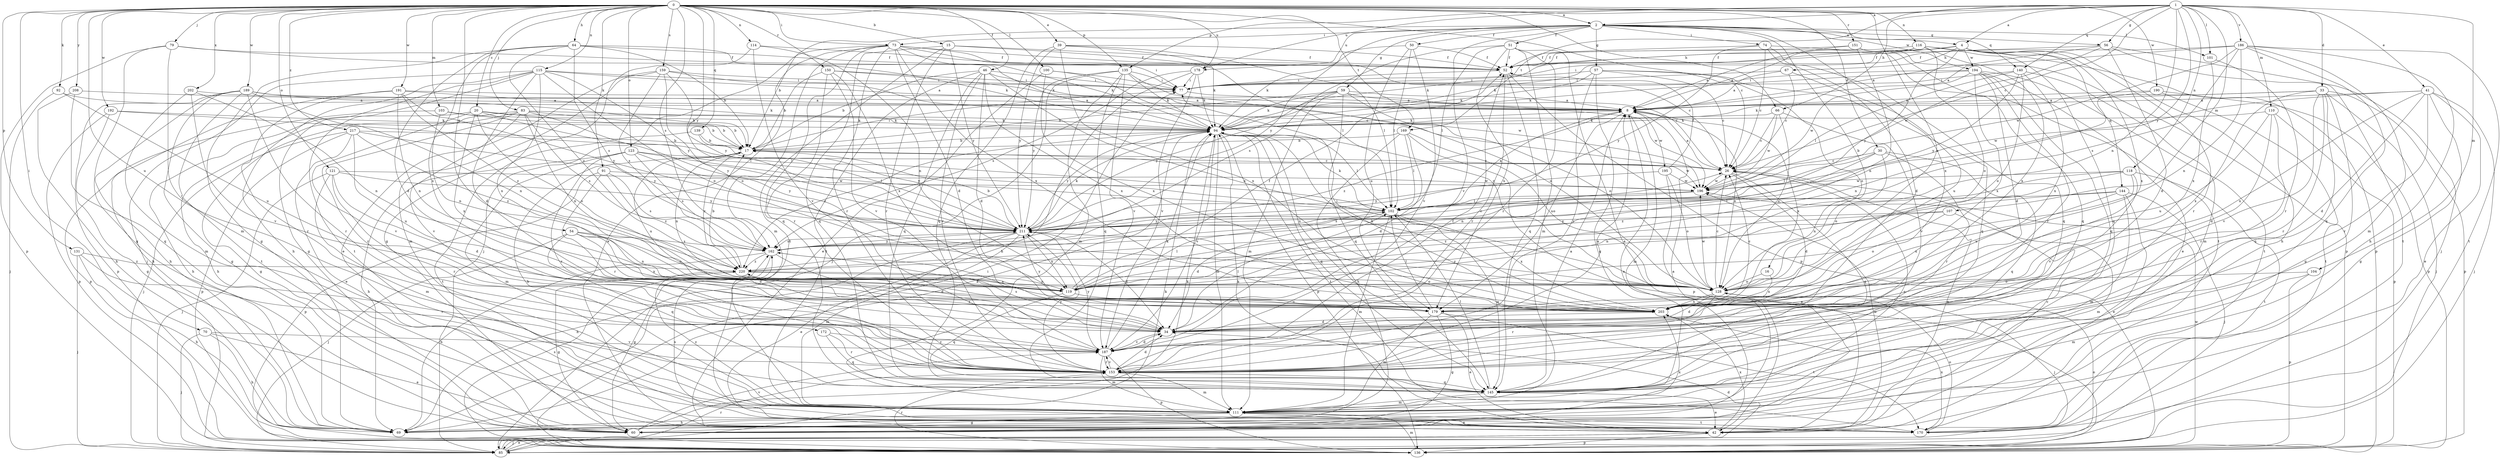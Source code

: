 strict digraph  {
0;
1;
2;
4;
8;
15;
16;
17;
20;
26;
30;
33;
34;
39;
41;
42;
46;
50;
51;
52;
54;
56;
57;
59;
60;
64;
66;
67;
69;
70;
73;
74;
77;
79;
83;
85;
91;
92;
94;
100;
101;
102;
103;
104;
107;
110;
111;
114;
115;
116;
118;
119;
121;
123;
128;
131;
135;
136;
139;
140;
144;
145;
150;
151;
153;
159;
162;
169;
170;
172;
178;
179;
186;
187;
189;
190;
191;
192;
194;
195;
196;
202;
203;
208;
211;
217;
220;
0 -> 2  [label=a];
0 -> 15  [label=b];
0 -> 20  [label=c];
0 -> 26  [label=c];
0 -> 30  [label=d];
0 -> 39  [label=e];
0 -> 46  [label=f];
0 -> 54  [label=g];
0 -> 64  [label=h];
0 -> 66  [label=h];
0 -> 70  [label=i];
0 -> 73  [label=i];
0 -> 79  [label=j];
0 -> 83  [label=j];
0 -> 91  [label=k];
0 -> 92  [label=k];
0 -> 100  [label=l];
0 -> 103  [label=m];
0 -> 114  [label=n];
0 -> 115  [label=n];
0 -> 116  [label=n];
0 -> 121  [label=o];
0 -> 123  [label=o];
0 -> 128  [label=o];
0 -> 131  [label=p];
0 -> 135  [label=p];
0 -> 139  [label=q];
0 -> 150  [label=r];
0 -> 151  [label=r];
0 -> 159  [label=s];
0 -> 162  [label=s];
0 -> 169  [label=t];
0 -> 172  [label=u];
0 -> 178  [label=u];
0 -> 189  [label=w];
0 -> 190  [label=w];
0 -> 191  [label=w];
0 -> 192  [label=w];
0 -> 202  [label=x];
0 -> 208  [label=y];
0 -> 211  [label=y];
0 -> 217  [label=z];
1 -> 2  [label=a];
1 -> 4  [label=a];
1 -> 26  [label=c];
1 -> 33  [label=d];
1 -> 41  [label=e];
1 -> 56  [label=g];
1 -> 66  [label=h];
1 -> 101  [label=l];
1 -> 104  [label=m];
1 -> 107  [label=m];
1 -> 110  [label=m];
1 -> 118  [label=n];
1 -> 119  [label=n];
1 -> 135  [label=p];
1 -> 140  [label=q];
1 -> 169  [label=t];
1 -> 178  [label=u];
1 -> 186  [label=v];
1 -> 211  [label=y];
2 -> 4  [label=a];
2 -> 16  [label=b];
2 -> 17  [label=b];
2 -> 50  [label=f];
2 -> 51  [label=f];
2 -> 56  [label=g];
2 -> 57  [label=g];
2 -> 59  [label=g];
2 -> 73  [label=i];
2 -> 74  [label=i];
2 -> 101  [label=l];
2 -> 140  [label=q];
2 -> 178  [label=u];
2 -> 187  [label=v];
2 -> 194  [label=w];
2 -> 203  [label=x];
2 -> 211  [label=y];
4 -> 52  [label=f];
4 -> 67  [label=h];
4 -> 69  [label=h];
4 -> 77  [label=i];
4 -> 94  [label=k];
4 -> 144  [label=q];
4 -> 153  [label=r];
4 -> 194  [label=w];
4 -> 203  [label=x];
4 -> 211  [label=y];
8 -> 94  [label=k];
8 -> 111  [label=m];
8 -> 128  [label=o];
8 -> 179  [label=u];
8 -> 195  [label=w];
8 -> 203  [label=x];
8 -> 220  [label=z];
15 -> 52  [label=f];
15 -> 102  [label=l];
15 -> 145  [label=q];
15 -> 153  [label=r];
15 -> 170  [label=t];
15 -> 211  [label=y];
16 -> 128  [label=o];
16 -> 203  [label=x];
17 -> 26  [label=c];
17 -> 77  [label=i];
17 -> 119  [label=n];
17 -> 179  [label=u];
17 -> 196  [label=w];
17 -> 220  [label=z];
20 -> 17  [label=b];
20 -> 69  [label=h];
20 -> 94  [label=k];
20 -> 102  [label=l];
20 -> 128  [label=o];
20 -> 187  [label=v];
20 -> 203  [label=x];
26 -> 8  [label=a];
26 -> 34  [label=d];
26 -> 42  [label=e];
26 -> 145  [label=q];
26 -> 196  [label=w];
30 -> 26  [label=c];
30 -> 102  [label=l];
30 -> 119  [label=n];
30 -> 128  [label=o];
30 -> 145  [label=q];
30 -> 153  [label=r];
33 -> 8  [label=a];
33 -> 60  [label=g];
33 -> 85  [label=j];
33 -> 94  [label=k];
33 -> 136  [label=p];
33 -> 145  [label=q];
33 -> 153  [label=r];
33 -> 187  [label=v];
33 -> 203  [label=x];
34 -> 102  [label=l];
34 -> 162  [label=s];
34 -> 187  [label=v];
34 -> 220  [label=z];
39 -> 52  [label=f];
39 -> 94  [label=k];
39 -> 102  [label=l];
39 -> 145  [label=q];
39 -> 203  [label=x];
39 -> 211  [label=y];
41 -> 8  [label=a];
41 -> 34  [label=d];
41 -> 42  [label=e];
41 -> 60  [label=g];
41 -> 85  [label=j];
41 -> 153  [label=r];
41 -> 196  [label=w];
41 -> 203  [label=x];
42 -> 26  [label=c];
42 -> 85  [label=j];
42 -> 94  [label=k];
42 -> 136  [label=p];
42 -> 196  [label=w];
42 -> 203  [label=x];
46 -> 17  [label=b];
46 -> 34  [label=d];
46 -> 77  [label=i];
46 -> 128  [label=o];
46 -> 145  [label=q];
46 -> 153  [label=r];
46 -> 170  [label=t];
46 -> 196  [label=w];
46 -> 203  [label=x];
50 -> 52  [label=f];
50 -> 94  [label=k];
50 -> 102  [label=l];
50 -> 179  [label=u];
50 -> 187  [label=v];
51 -> 42  [label=e];
51 -> 52  [label=f];
51 -> 102  [label=l];
51 -> 111  [label=m];
51 -> 153  [label=r];
51 -> 162  [label=s];
51 -> 179  [label=u];
52 -> 77  [label=i];
52 -> 136  [label=p];
52 -> 145  [label=q];
52 -> 153  [label=r];
54 -> 34  [label=d];
54 -> 85  [label=j];
54 -> 119  [label=n];
54 -> 128  [label=o];
54 -> 145  [label=q];
54 -> 162  [label=s];
54 -> 203  [label=x];
56 -> 8  [label=a];
56 -> 34  [label=d];
56 -> 52  [label=f];
56 -> 85  [label=j];
56 -> 170  [label=t];
56 -> 196  [label=w];
57 -> 26  [label=c];
57 -> 60  [label=g];
57 -> 77  [label=i];
57 -> 94  [label=k];
57 -> 128  [label=o];
57 -> 145  [label=q];
57 -> 153  [label=r];
59 -> 8  [label=a];
59 -> 17  [label=b];
59 -> 94  [label=k];
59 -> 111  [label=m];
59 -> 128  [label=o];
59 -> 145  [label=q];
59 -> 196  [label=w];
59 -> 211  [label=y];
60 -> 8  [label=a];
60 -> 94  [label=k];
60 -> 187  [label=v];
60 -> 203  [label=x];
64 -> 17  [label=b];
64 -> 34  [label=d];
64 -> 52  [label=f];
64 -> 60  [label=g];
64 -> 94  [label=k];
64 -> 162  [label=s];
64 -> 203  [label=x];
64 -> 220  [label=z];
66 -> 26  [label=c];
66 -> 94  [label=k];
66 -> 128  [label=o];
66 -> 187  [label=v];
66 -> 196  [label=w];
67 -> 8  [label=a];
67 -> 26  [label=c];
67 -> 77  [label=i];
67 -> 179  [label=u];
69 -> 8  [label=a];
69 -> 94  [label=k];
70 -> 42  [label=e];
70 -> 69  [label=h];
70 -> 85  [label=j];
70 -> 187  [label=v];
73 -> 26  [label=c];
73 -> 34  [label=d];
73 -> 42  [label=e];
73 -> 52  [label=f];
73 -> 77  [label=i];
73 -> 85  [label=j];
73 -> 94  [label=k];
73 -> 111  [label=m];
73 -> 145  [label=q];
73 -> 153  [label=r];
73 -> 203  [label=x];
74 -> 26  [label=c];
74 -> 34  [label=d];
74 -> 52  [label=f];
74 -> 145  [label=q];
74 -> 170  [label=t];
74 -> 211  [label=y];
77 -> 8  [label=a];
79 -> 52  [label=f];
79 -> 60  [label=g];
79 -> 94  [label=k];
79 -> 111  [label=m];
79 -> 136  [label=p];
83 -> 17  [label=b];
83 -> 60  [label=g];
83 -> 69  [label=h];
83 -> 94  [label=k];
83 -> 119  [label=n];
83 -> 153  [label=r];
83 -> 162  [label=s];
83 -> 187  [label=v];
83 -> 211  [label=y];
85 -> 34  [label=d];
85 -> 42  [label=e];
85 -> 94  [label=k];
85 -> 128  [label=o];
85 -> 153  [label=r];
91 -> 136  [label=p];
91 -> 153  [label=r];
91 -> 162  [label=s];
91 -> 196  [label=w];
91 -> 220  [label=z];
92 -> 8  [label=a];
92 -> 85  [label=j];
92 -> 179  [label=u];
94 -> 17  [label=b];
94 -> 102  [label=l];
94 -> 111  [label=m];
94 -> 136  [label=p];
94 -> 145  [label=q];
94 -> 170  [label=t];
94 -> 179  [label=u];
94 -> 187  [label=v];
94 -> 211  [label=y];
94 -> 220  [label=z];
100 -> 42  [label=e];
100 -> 77  [label=i];
100 -> 128  [label=o];
100 -> 203  [label=x];
101 -> 153  [label=r];
101 -> 203  [label=x];
102 -> 8  [label=a];
102 -> 34  [label=d];
102 -> 94  [label=k];
102 -> 111  [label=m];
102 -> 145  [label=q];
102 -> 203  [label=x];
102 -> 211  [label=y];
103 -> 17  [label=b];
103 -> 94  [label=k];
103 -> 119  [label=n];
103 -> 136  [label=p];
104 -> 111  [label=m];
104 -> 128  [label=o];
104 -> 136  [label=p];
107 -> 111  [label=m];
107 -> 128  [label=o];
107 -> 211  [label=y];
107 -> 220  [label=z];
110 -> 34  [label=d];
110 -> 94  [label=k];
110 -> 136  [label=p];
110 -> 153  [label=r];
110 -> 179  [label=u];
111 -> 17  [label=b];
111 -> 26  [label=c];
111 -> 42  [label=e];
111 -> 60  [label=g];
111 -> 69  [label=h];
111 -> 170  [label=t];
111 -> 220  [label=z];
114 -> 52  [label=f];
114 -> 60  [label=g];
114 -> 119  [label=n];
114 -> 187  [label=v];
115 -> 8  [label=a];
115 -> 34  [label=d];
115 -> 60  [label=g];
115 -> 69  [label=h];
115 -> 77  [label=i];
115 -> 85  [label=j];
115 -> 128  [label=o];
115 -> 170  [label=t];
115 -> 203  [label=x];
115 -> 211  [label=y];
116 -> 8  [label=a];
116 -> 52  [label=f];
116 -> 94  [label=k];
116 -> 128  [label=o];
116 -> 136  [label=p];
116 -> 145  [label=q];
116 -> 203  [label=x];
118 -> 119  [label=n];
118 -> 170  [label=t];
118 -> 179  [label=u];
118 -> 187  [label=v];
118 -> 196  [label=w];
118 -> 220  [label=z];
119 -> 52  [label=f];
119 -> 102  [label=l];
119 -> 145  [label=q];
119 -> 179  [label=u];
121 -> 34  [label=d];
121 -> 85  [label=j];
121 -> 111  [label=m];
121 -> 153  [label=r];
121 -> 196  [label=w];
121 -> 211  [label=y];
123 -> 26  [label=c];
123 -> 69  [label=h];
123 -> 102  [label=l];
123 -> 111  [label=m];
123 -> 153  [label=r];
123 -> 162  [label=s];
123 -> 211  [label=y];
128 -> 26  [label=c];
128 -> 34  [label=d];
128 -> 85  [label=j];
128 -> 153  [label=r];
128 -> 196  [label=w];
128 -> 203  [label=x];
128 -> 211  [label=y];
131 -> 69  [label=h];
131 -> 85  [label=j];
131 -> 153  [label=r];
131 -> 220  [label=z];
135 -> 77  [label=i];
135 -> 85  [label=j];
135 -> 94  [label=k];
135 -> 111  [label=m];
135 -> 128  [label=o];
135 -> 145  [label=q];
135 -> 187  [label=v];
135 -> 211  [label=y];
136 -> 77  [label=i];
136 -> 111  [label=m];
136 -> 153  [label=r];
136 -> 162  [label=s];
136 -> 196  [label=w];
139 -> 17  [label=b];
139 -> 170  [label=t];
139 -> 211  [label=y];
140 -> 77  [label=i];
140 -> 102  [label=l];
140 -> 111  [label=m];
140 -> 128  [label=o];
140 -> 203  [label=x];
140 -> 211  [label=y];
144 -> 42  [label=e];
144 -> 85  [label=j];
144 -> 102  [label=l];
144 -> 111  [label=m];
144 -> 119  [label=n];
144 -> 179  [label=u];
145 -> 8  [label=a];
145 -> 42  [label=e];
145 -> 102  [label=l];
145 -> 111  [label=m];
150 -> 17  [label=b];
150 -> 26  [label=c];
150 -> 77  [label=i];
150 -> 153  [label=r];
150 -> 187  [label=v];
150 -> 203  [label=x];
151 -> 8  [label=a];
151 -> 52  [label=f];
151 -> 119  [label=n];
151 -> 136  [label=p];
151 -> 145  [label=q];
153 -> 8  [label=a];
153 -> 34  [label=d];
153 -> 52  [label=f];
153 -> 111  [label=m];
153 -> 145  [label=q];
153 -> 187  [label=v];
153 -> 211  [label=y];
159 -> 26  [label=c];
159 -> 42  [label=e];
159 -> 77  [label=i];
159 -> 111  [label=m];
159 -> 128  [label=o];
159 -> 162  [label=s];
159 -> 211  [label=y];
162 -> 26  [label=c];
162 -> 34  [label=d];
162 -> 60  [label=g];
162 -> 69  [label=h];
162 -> 211  [label=y];
162 -> 220  [label=z];
169 -> 17  [label=b];
169 -> 34  [label=d];
169 -> 69  [label=h];
169 -> 102  [label=l];
169 -> 128  [label=o];
169 -> 136  [label=p];
170 -> 128  [label=o];
170 -> 162  [label=s];
170 -> 203  [label=x];
172 -> 145  [label=q];
172 -> 153  [label=r];
172 -> 187  [label=v];
178 -> 69  [label=h];
178 -> 77  [label=i];
178 -> 94  [label=k];
178 -> 162  [label=s];
178 -> 187  [label=v];
179 -> 42  [label=e];
179 -> 60  [label=g];
179 -> 102  [label=l];
179 -> 111  [label=m];
179 -> 170  [label=t];
179 -> 211  [label=y];
186 -> 8  [label=a];
186 -> 52  [label=f];
186 -> 69  [label=h];
186 -> 111  [label=m];
186 -> 119  [label=n];
186 -> 145  [label=q];
186 -> 162  [label=s];
186 -> 170  [label=t];
186 -> 196  [label=w];
187 -> 34  [label=d];
187 -> 94  [label=k];
187 -> 111  [label=m];
187 -> 136  [label=p];
187 -> 153  [label=r];
187 -> 211  [label=y];
189 -> 8  [label=a];
189 -> 17  [label=b];
189 -> 60  [label=g];
189 -> 69  [label=h];
189 -> 119  [label=n];
189 -> 136  [label=p];
189 -> 153  [label=r];
189 -> 170  [label=t];
190 -> 8  [label=a];
190 -> 119  [label=n];
190 -> 136  [label=p];
190 -> 170  [label=t];
191 -> 8  [label=a];
191 -> 69  [label=h];
191 -> 94  [label=k];
191 -> 119  [label=n];
191 -> 153  [label=r];
191 -> 211  [label=y];
191 -> 220  [label=z];
192 -> 60  [label=g];
192 -> 94  [label=k];
192 -> 102  [label=l];
192 -> 136  [label=p];
194 -> 34  [label=d];
194 -> 42  [label=e];
194 -> 77  [label=i];
194 -> 94  [label=k];
194 -> 145  [label=q];
194 -> 153  [label=r];
194 -> 170  [label=t];
194 -> 196  [label=w];
194 -> 203  [label=x];
195 -> 42  [label=e];
195 -> 52  [label=f];
195 -> 128  [label=o];
195 -> 196  [label=w];
195 -> 211  [label=y];
196 -> 102  [label=l];
196 -> 162  [label=s];
202 -> 8  [label=a];
202 -> 111  [label=m];
202 -> 119  [label=n];
202 -> 187  [label=v];
203 -> 26  [label=c];
203 -> 34  [label=d];
203 -> 77  [label=i];
203 -> 94  [label=k];
203 -> 162  [label=s];
208 -> 8  [label=a];
208 -> 69  [label=h];
208 -> 145  [label=q];
211 -> 17  [label=b];
211 -> 34  [label=d];
211 -> 42  [label=e];
211 -> 69  [label=h];
211 -> 94  [label=k];
211 -> 111  [label=m];
211 -> 119  [label=n];
211 -> 162  [label=s];
217 -> 17  [label=b];
217 -> 42  [label=e];
217 -> 85  [label=j];
217 -> 136  [label=p];
217 -> 179  [label=u];
217 -> 211  [label=y];
217 -> 220  [label=z];
220 -> 17  [label=b];
220 -> 60  [label=g];
220 -> 119  [label=n];
220 -> 128  [label=o];
}

